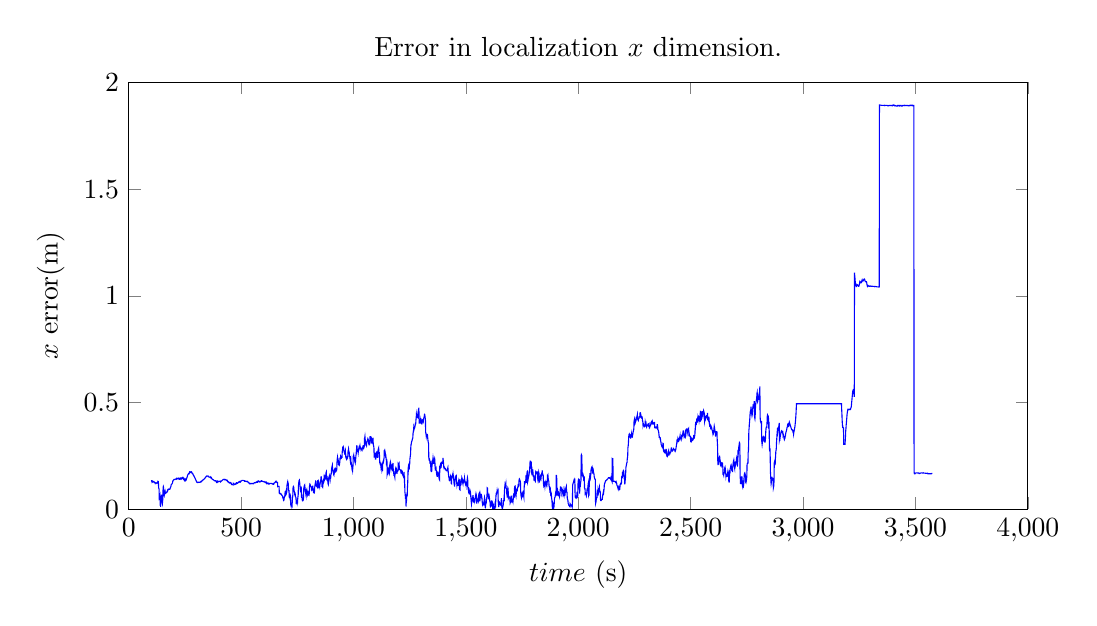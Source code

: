 % This file was created by matplotlib v0.1.0.
% Copyright (c) 2010--2014, Nico Schlömer <nico.schloemer@gmail.com>
% All rights reserved.
% 
% The lastest updates can be retrieved from
% 
% https://github.com/nschloe/matplotlib2tikz
% 
% where you can also submit bug reports and leavecomments.
% 
\begin{tikzpicture}

\begin{axis}[
title={Error in localization $x$ dimension.},
xlabel={$time$ (s)},
ylabel={$x$ error(m)},
xmin=0, xmax=4000,
ymin=0, ymax=2,
axis on top,
width=13cm,
height=7cm
]
\addplot [blue]
coordinates {
(100,0.132)
(101,0.132)
(102,0.134)
(103,0.134)
(104,0.126)
(105,0.127)
(106,0.127)
(107,0.13)
(108,0.129)
(109,0.13)
(110,0.13)
(111,0.13)
(112,0.128)
(113,0.126)
(114,0.127)
(115,0.126)
(116,0.124)
(117,0.124)
(118,0.121)
(119,0.123)
(120,0.122)
(121,0.122)
(122,0.122)
(123,0.123)
(124,0.122)
(125,0.121)
(126,0.122)
(127,0.122)
(128,0.124)
(129,0.127)
(130,0.13)
(131,0.129)
(132,0.129)
(133,0.101)
(134,0.097)
(135,0.095)
(136,0.049)
(137,0.051)
(138,0.056)
(139,0.061)
(140,0.022)
(141,0.023)
(142,0.011)
(143,0.038)
(144,0.044)
(145,0.047)
(146,0.068)
(147,0.056)
(148,0.041)
(149,0.034)
(150,0.028)
(151,0.04)
(152,0.049)
(153,0.102)
(154,0.106)
(155,0.102)
(156,0.09)
(157,0.068)
(158,0.064)
(159,0.07)
(160,0.08)
(161,0.08)
(162,0.084)
(163,0.078)
(164,0.074)
(165,0.075)
(166,0.078)
(167,0.08)
(168,0.08)
(169,0.078)
(170,0.079)
(171,0.081)
(172,0.086)
(173,0.085)
(174,0.088)
(175,0.093)
(176,0.094)
(177,0.093)
(178,0.094)
(179,0.094)
(180,0.094)
(181,0.093)
(182,0.093)
(183,0.093)
(184,0.097)
(185,0.099)
(186,0.102)
(187,0.104)
(188,0.107)
(189,0.115)
(190,0.116)
(191,0.117)
(192,0.118)
(193,0.119)
(194,0.121)
(195,0.123)
(196,0.131)
(197,0.133)
(198,0.134)
(199,0.136)
(200,0.137)
(201,0.139)
(202,0.139)
(203,0.139)
(204,0.139)
(205,0.139)
(206,0.14)
(207,0.14)
(208,0.141)
(209,0.141)
(210,0.141)
(211,0.142)
(212,0.141)
(213,0.145)
(214,0.145)
(215,0.145)
(216,0.142)
(217,0.142)
(218,0.143)
(219,0.142)
(220,0.143)
(221,0.143)
(222,0.145)
(223,0.146)
(224,0.145)
(225,0.14)
(226,0.14)
(227,0.14)
(228,0.14)
(229,0.144)
(230,0.144)
(231,0.145)
(232,0.147)
(233,0.147)
(234,0.141)
(235,0.142)
(236,0.142)
(237,0.144)
(238,0.144)
(239,0.144)
(240,0.148)
(241,0.147)
(242,0.148)
(243,0.146)
(244,0.14)
(245,0.14)
(246,0.138)
(247,0.136)
(248,0.139)
(249,0.139)
(250,0.143)
(251,0.142)
(252,0.133)
(253,0.134)
(254,0.134)
(255,0.135)
(256,0.138)
(257,0.142)
(258,0.145)
(259,0.147)
(260,0.151)
(261,0.154)
(262,0.159)
(263,0.161)
(264,0.162)
(265,0.164)
(266,0.166)
(267,0.168)
(268,0.169)
(269,0.167)
(270,0.169)
(271,0.174)
(272,0.173)
(273,0.171)
(274,0.171)
(275,0.171)
(276,0.171)
(277,0.176)
(278,0.176)
(279,0.174)
(280,0.174)
(281,0.17)
(282,0.169)
(283,0.168)
(284,0.166)
(285,0.166)
(286,0.164)
(287,0.161)
(288,0.159)
(289,0.157)
(290,0.156)
(291,0.155)
(292,0.151)
(293,0.15)
(294,0.147)
(295,0.145)
(296,0.143)
(297,0.14)
(298,0.138)
(299,0.136)
(300,0.134)
(301,0.131)
(302,0.128)
(303,0.127)
(304,0.126)
(305,0.125)
(306,0.125)
(307,0.125)
(308,0.126)
(309,0.125)
(310,0.126)
(311,0.126)
(312,0.126)
(313,0.126)
(314,0.126)
(315,0.126)
(316,0.126)
(317,0.126)
(318,0.126)
(319,0.127)
(320,0.127)
(321,0.129)
(322,0.13)
(323,0.129)
(324,0.131)
(325,0.132)
(326,0.132)
(327,0.133)
(328,0.134)
(329,0.136)
(330,0.136)
(331,0.137)
(332,0.138)
(333,0.139)
(334,0.14)
(335,0.141)
(336,0.142)
(337,0.142)
(338,0.144)
(339,0.144)
(340,0.147)
(341,0.148)
(342,0.149)
(343,0.151)
(344,0.152)
(345,0.153)
(346,0.154)
(347,0.156)
(348,0.156)
(349,0.155)
(350,0.155)
(351,0.155)
(352,0.154)
(353,0.155)
(354,0.154)
(355,0.151)
(356,0.151)
(357,0.151)
(358,0.151)
(359,0.15)
(360,0.15)
(361,0.15)
(362,0.149)
(363,0.149)
(364,0.148)
(365,0.151)
(366,0.15)
(367,0.149)
(368,0.147)
(369,0.144)
(370,0.142)
(371,0.141)
(372,0.14)
(373,0.14)
(374,0.139)
(375,0.138)
(376,0.138)
(377,0.137)
(378,0.136)
(379,0.135)
(380,0.134)
(381,0.134)
(382,0.133)
(383,0.133)
(384,0.132)
(385,0.133)
(386,0.133)
(387,0.133)
(388,0.133)
(389,0.132)
(390,0.128)
(391,0.124)
(392,0.124)
(393,0.124)
(394,0.131)
(395,0.132)
(396,0.132)
(397,0.129)
(398,0.13)
(399,0.13)
(400,0.129)
(401,0.13)
(402,0.13)
(403,0.13)
(404,0.13)
(405,0.131)
(406,0.131)
(407,0.131)
(408,0.128)
(409,0.129)
(410,0.129)
(411,0.132)
(412,0.132)
(413,0.132)
(414,0.133)
(415,0.134)
(416,0.135)
(417,0.136)
(418,0.137)
(419,0.138)
(420,0.139)
(421,0.139)
(422,0.139)
(423,0.139)
(424,0.14)
(425,0.139)
(426,0.138)
(427,0.137)
(428,0.137)
(429,0.139)
(430,0.139)
(431,0.137)
(432,0.137)
(433,0.136)
(434,0.136)
(435,0.135)
(436,0.134)
(437,0.136)
(438,0.135)
(439,0.135)
(440,0.129)
(441,0.129)
(442,0.128)
(443,0.129)
(444,0.128)
(445,0.127)
(446,0.125)
(447,0.123)
(448,0.122)
(449,0.122)
(450,0.124)
(451,0.123)
(452,0.122)
(453,0.122)
(454,0.124)
(455,0.123)
(456,0.122)
(457,0.115)
(458,0.115)
(459,0.115)
(460,0.115)
(461,0.115)
(462,0.115)
(463,0.115)
(464,0.114)
(465,0.122)
(466,0.122)
(467,0.122)
(468,0.117)
(469,0.117)
(470,0.117)
(471,0.115)
(472,0.115)
(473,0.116)
(474,0.116)
(475,0.118)
(476,0.119)
(477,0.119)
(478,0.123)
(479,0.124)
(480,0.124)
(481,0.12)
(482,0.121)
(483,0.121)
(484,0.121)
(485,0.123)
(486,0.123)
(487,0.124)
(488,0.126)
(489,0.127)
(490,0.127)
(491,0.128)
(492,0.129)
(493,0.13)
(494,0.13)
(495,0.126)
(496,0.126)
(497,0.127)
(498,0.131)
(499,0.131)
(500,0.132)
(501,0.132)
(502,0.133)
(503,0.134)
(504,0.135)
(505,0.135)
(506,0.135)
(507,0.135)
(508,0.135)
(509,0.135)
(510,0.134)
(511,0.134)
(512,0.134)
(513,0.134)
(514,0.134)
(515,0.134)
(516,0.13)
(517,0.13)
(518,0.13)
(519,0.13)
(520,0.131)
(521,0.13)
(522,0.13)
(523,0.13)
(524,0.129)
(525,0.129)
(526,0.131)
(527,0.131)
(528,0.13)
(529,0.128)
(530,0.127)
(531,0.127)
(532,0.125)
(533,0.125)
(534,0.124)
(535,0.124)
(536,0.12)
(537,0.119)
(538,0.119)
(539,0.121)
(540,0.121)
(541,0.12)
(542,0.119)
(543,0.119)
(544,0.119)
(545,0.12)
(546,0.12)
(547,0.12)
(548,0.12)
(549,0.12)
(550,0.12)
(551,0.12)
(552,0.12)
(553,0.119)
(554,0.119)
(555,0.12)
(556,0.12)
(557,0.122)
(558,0.123)
(559,0.123)
(560,0.124)
(561,0.124)
(562,0.124)
(563,0.123)
(564,0.123)
(565,0.124)
(566,0.126)
(567,0.126)
(568,0.126)
(569,0.128)
(570,0.128)
(571,0.129)
(572,0.126)
(573,0.126)
(574,0.127)
(575,0.127)
(576,0.131)
(577,0.131)
(578,0.132)
(579,0.13)
(580,0.13)
(581,0.13)
(582,0.129)
(583,0.127)
(584,0.127)
(585,0.128)
(586,0.13)
(587,0.13)
(588,0.13)
(589,0.13)
(590,0.133)
(591,0.133)
(592,0.133)
(593,0.13)
(594,0.13)
(595,0.13)
(596,0.13)
(597,0.13)
(598,0.129)
(599,0.129)
(600,0.129)
(601,0.128)
(602,0.128)
(603,0.129)
(604,0.128)
(605,0.127)
(606,0.127)
(607,0.125)
(608,0.125)
(609,0.127)
(610,0.127)
(611,0.127)
(612,0.127)
(613,0.12)
(614,0.12)
(615,0.119)
(616,0.121)
(617,0.121)
(618,0.121)
(619,0.123)
(620,0.122)
(621,0.122)
(622,0.118)
(623,0.118)
(624,0.117)
(625,0.117)
(626,0.121)
(627,0.121)
(628,0.121)
(629,0.121)
(630,0.121)
(631,0.121)
(632,0.121)
(633,0.12)
(634,0.12)
(635,0.12)
(636,0.12)
(637,0.12)
(638,0.119)
(639,0.118)
(640,0.117)
(641,0.117)
(642,0.118)
(643,0.116)
(644,0.116)
(645,0.116)
(646,0.121)
(647,0.122)
(648,0.123)
(649,0.124)
(650,0.125)
(651,0.126)
(652,0.127)
(653,0.129)
(654,0.13)
(655,0.131)
(656,0.127)
(657,0.128)
(658,0.128)
(659,0.128)
(660,0.124)
(661,0.124)
(662,0.124)
(663,0.107)
(664,0.108)
(665,0.107)
(666,0.107)
(667,0.107)
(668,0.107)
(669,0.107)
(670,0.074)
(671,0.074)
(672,0.075)
(673,0.075)
(674,0.071)
(675,0.071)
(676,0.071)
(677,0.072)
(678,0.071)
(679,0.07)
(680,0.067)
(681,0.065)
(682,0.065)
(683,0.063)
(684,0.061)
(685,0.057)
(686,0.053)
(687,0.054)
(688,0.047)
(689,0.041)
(690,0.042)
(691,0.044)
(692,0.054)
(693,0.056)
(694,0.058)
(695,0.07)
(696,0.082)
(697,0.083)
(698,0.075)
(699,0.068)
(700,0.07)
(701,0.081)
(702,0.076)
(703,0.08)
(704,0.11)
(705,0.117)
(706,0.122)
(707,0.119)
(708,0.127)
(709,0.123)
(710,0.118)
(711,0.09)
(712,0.087)
(713,0.087)
(714,0.059)
(715,0.054)
(716,0.054)
(717,0.059)
(718,0.049)
(719,0.044)
(720,0.05)
(721,0.02)
(722,0.018)
(723,0.013)
(724,0.018)
(725,0.021)
(726,0.021)
(727,0.018)
(728,0.049)
(729,0.057)
(730,0.063)
(731,0.099)
(732,0.104)
(733,0.106)
(734,0.103)
(735,0.093)
(736,0.084)
(737,0.083)
(738,0.076)
(739,0.067)
(740,0.064)
(741,0.067)
(742,0.058)
(743,0.056)
(744,0.054)
(745,0.036)
(746,0.039)
(747,0.033)
(748,0.038)
(749,0.037)
(750,0.037)
(751,0.032)
(752,0.051)
(753,0.058)
(754,0.067)
(755,0.112)
(756,0.116)
(757,0.129)
(758,0.134)
(759,0.136)
(760,0.128)
(761,0.123)
(762,0.107)
(763,0.098)
(764,0.085)
(765,0.083)
(766,0.102)
(767,0.103)
(768,0.1)
(769,0.053)
(770,0.062)
(771,0.063)
(772,0.044)
(773,0.04)
(774,0.041)
(775,0.04)
(776,0.04)
(777,0.047)
(778,0.056)
(779,0.099)
(780,0.104)
(781,0.108)
(782,0.111)
(783,0.113)
(784,0.104)
(785,0.096)
(786,0.083)
(787,0.081)
(788,0.07)
(789,0.064)
(790,0.084)
(791,0.088)
(792,0.091)
(793,0.067)
(794,0.067)
(795,0.073)
(796,0.068)
(797,0.074)
(798,0.069)
(799,0.068)
(800,0.075)
(801,0.072)
(802,0.076)
(803,0.073)
(804,0.106)
(805,0.108)
(806,0.118)
(807,0.117)
(808,0.112)
(809,0.109)
(810,0.105)
(811,0.104)
(812,0.104)
(813,0.09)
(814,0.088)
(815,0.09)
(816,0.102)
(817,0.101)
(818,0.101)
(819,0.11)
(820,0.094)
(821,0.089)
(822,0.079)
(823,0.078)
(824,0.082)
(825,0.08)
(826,0.073)
(827,0.102)
(828,0.106)
(829,0.115)
(830,0.114)
(831,0.125)
(832,0.131)
(833,0.13)
(834,0.121)
(835,0.109)
(836,0.108)
(837,0.107)
(838,0.107)
(839,0.104)
(840,0.109)
(841,0.133)
(842,0.134)
(843,0.135)
(844,0.112)
(845,0.116)
(846,0.113)
(847,0.107)
(848,0.11)
(849,0.115)
(850,0.108)
(851,0.117)
(852,0.121)
(853,0.127)
(854,0.137)
(855,0.139)
(856,0.154)
(857,0.145)
(858,0.14)
(859,0.134)
(860,0.109)
(861,0.11)
(862,0.105)
(863,0.103)
(864,0.123)
(865,0.129)
(866,0.133)
(867,0.125)
(868,0.128)
(869,0.134)
(870,0.157)
(871,0.155)
(872,0.147)
(873,0.153)
(874,0.153)
(875,0.146)
(876,0.139)
(877,0.164)
(878,0.171)
(879,0.174)
(880,0.15)
(881,0.154)
(882,0.154)
(883,0.147)
(884,0.137)
(885,0.132)
(886,0.13)
(887,0.118)
(888,0.115)
(889,0.121)
(890,0.147)
(891,0.15)
(892,0.149)
(893,0.156)
(894,0.152)
(895,0.145)
(896,0.139)
(897,0.152)
(898,0.156)
(899,0.153)
(900,0.165)
(901,0.166)
(902,0.18)
(903,0.193)
(904,0.196)
(905,0.202)
(906,0.206)
(907,0.187)
(908,0.181)
(909,0.174)
(910,0.172)
(911,0.169)
(912,0.161)
(913,0.159)
(914,0.175)
(915,0.185)
(916,0.187)
(917,0.181)
(918,0.187)
(919,0.191)
(920,0.189)
(921,0.182)
(922,0.177)
(923,0.179)
(924,0.181)
(925,0.181)
(926,0.195)
(927,0.226)
(928,0.237)
(929,0.244)
(930,0.236)
(931,0.236)
(932,0.23)
(933,0.225)
(934,0.213)
(935,0.215)
(936,0.209)
(937,0.207)
(938,0.211)
(939,0.221)
(940,0.236)
(941,0.235)
(942,0.24)
(943,0.248)
(944,0.245)
(945,0.241)
(946,0.24)
(947,0.248)
(948,0.248)
(949,0.241)
(950,0.271)
(951,0.275)
(952,0.29)
(953,0.291)
(954,0.287)
(955,0.291)
(956,0.287)
(957,0.279)
(958,0.271)
(959,0.272)
(960,0.266)
(961,0.258)
(962,0.257)
(963,0.262)
(964,0.269)
(965,0.249)
(966,0.25)
(967,0.241)
(968,0.242)
(969,0.236)
(970,0.239)
(971,0.238)
(972,0.237)
(973,0.244)
(974,0.243)
(975,0.25)
(976,0.274)
(977,0.276)
(978,0.282)
(979,0.273)
(980,0.27)
(981,0.265)
(982,0.248)
(983,0.247)
(984,0.242)
(985,0.234)
(986,0.248)
(987,0.23)
(988,0.235)
(989,0.218)
(990,0.209)
(991,0.211)
(992,0.204)
(993,0.19)
(994,0.185)
(995,0.187)
(996,0.181)
(997,0.195)
(998,0.204)
(999,0.247)
(1000,0.25)
(1001,0.254)
(1002,0.244)
(1003,0.244)
(1004,0.239)
(1005,0.231)
(1006,0.237)
(1007,0.236)
(1008,0.232)
(1009,0.225)
(1010,0.239)
(1011,0.253)
(1012,0.256)
(1013,0.279)
(1014,0.284)
(1015,0.3)
(1016,0.288)
(1017,0.278)
(1018,0.274)
(1019,0.276)
(1020,0.273)
(1021,0.265)
(1022,0.274)
(1023,0.283)
(1024,0.286)
(1025,0.29)
(1026,0.296)
(1027,0.296)
(1028,0.29)
(1029,0.296)
(1030,0.288)
(1031,0.289)
(1032,0.286)
(1033,0.282)
(1034,0.276)
(1035,0.278)
(1036,0.283)
(1037,0.284)
(1038,0.284)
(1039,0.287)
(1040,0.289)
(1041,0.283)
(1042,0.289)
(1043,0.297)
(1044,0.297)
(1045,0.29)
(1046,0.287)
(1047,0.29)
(1048,0.295)
(1049,0.332)
(1050,0.334)
(1051,0.341)
(1052,0.328)
(1053,0.322)
(1054,0.31)
(1055,0.303)
(1056,0.304)
(1057,0.301)
(1058,0.298)
(1059,0.311)
(1060,0.314)
(1061,0.319)
(1062,0.321)
(1063,0.326)
(1064,0.33)
(1065,0.327)
(1066,0.325)
(1067,0.317)
(1068,0.308)
(1069,0.31)
(1070,0.31)
(1071,0.302)
(1072,0.302)
(1073,0.337)
(1074,0.34)
(1075,0.34)
(1076,0.336)
(1077,0.337)
(1078,0.333)
(1079,0.321)
(1080,0.311)
(1081,0.31)
(1082,0.31)
(1083,0.325)
(1084,0.321)
(1085,0.325)
(1086,0.329)
(1087,0.33)
(1088,0.304)
(1089,0.299)
(1090,0.294)
(1091,0.288)
(1092,0.242)
(1093,0.254)
(1094,0.255)
(1095,0.252)
(1096,0.265)
(1097,0.253)
(1098,0.232)
(1099,0.244)
(1100,0.242)
(1101,0.253)
(1102,0.254)
(1103,0.271)
(1104,0.26)
(1105,0.254)
(1106,0.259)
(1107,0.26)
(1108,0.24)
(1109,0.274)
(1110,0.279)
(1111,0.284)
(1112,0.287)
(1113,0.264)
(1114,0.265)
(1115,0.265)
(1116,0.243)
(1117,0.218)
(1118,0.214)
(1119,0.217)
(1120,0.214)
(1121,0.21)
(1122,0.2)
(1123,0.207)
(1124,0.204)
(1125,0.194)
(1126,0.2)
(1127,0.182)
(1128,0.186)
(1129,0.179)
(1130,0.211)
(1131,0.213)
(1132,0.221)
(1133,0.219)
(1134,0.223)
(1135,0.234)
(1136,0.24)
(1137,0.274)
(1138,0.275)
(1139,0.277)
(1140,0.272)
(1141,0.266)
(1142,0.254)
(1143,0.247)
(1144,0.249)
(1145,0.24)
(1146,0.231)
(1147,0.205)
(1148,0.213)
(1149,0.217)
(1150,0.165)
(1151,0.17)
(1152,0.168)
(1153,0.196)
(1154,0.186)
(1155,0.179)
(1156,0.183)
(1157,0.177)
(1158,0.17)
(1159,0.167)
(1160,0.201)
(1161,0.205)
(1162,0.209)
(1163,0.215)
(1164,0.196)
(1165,0.196)
(1166,0.19)
(1167,0.205)
(1168,0.199)
(1169,0.201)
(1170,0.203)
(1171,0.195)
(1172,0.19)
(1173,0.195)
(1174,0.206)
(1175,0.209)
(1176,0.216)
(1177,0.178)
(1178,0.178)
(1179,0.17)
(1180,0.159)
(1181,0.159)
(1182,0.159)
(1183,0.154)
(1184,0.149)
(1185,0.171)
(1186,0.178)
(1187,0.186)
(1188,0.18)
(1189,0.175)
(1190,0.178)
(1191,0.183)
(1192,0.171)
(1193,0.172)
(1194,0.171)
(1195,0.179)
(1196,0.178)
(1197,0.178)
(1198,0.179)
(1199,0.213)
(1200,0.211)
(1201,0.213)
(1202,0.213)
(1203,0.215)
(1204,0.185)
(1205,0.185)
(1206,0.185)
(1207,0.185)
(1208,0.184)
(1209,0.184)
(1210,0.184)
(1211,0.17)
(1212,0.17)
(1213,0.169)
(1214,0.181)
(1215,0.18)
(1216,0.179)
(1217,0.177)
(1218,0.163)
(1219,0.161)
(1220,0.158)
(1221,0.159)
(1222,0.155)
(1223,0.159)
(1224,0.167)
(1225,0.174)
(1226,0.147)
(1227,0.153)
(1228,0.11)
(1229,0.077)
(1230,0.072)
(1231,0.053)
(1232,0.054)
(1233,0.05)
(1234,0.012)
(1235,0.045)
(1236,0.038)
(1237,0.063)
(1238,0.061)
(1239,0.064)
(1240,0.1)
(1241,0.116)
(1242,0.147)
(1243,0.19)
(1244,0.197)
(1245,0.186)
(1246,0.193)
(1247,0.188)
(1248,0.189)
(1249,0.207)
(1250,0.212)
(1251,0.234)
(1252,0.243)
(1253,0.251)
(1254,0.26)
(1255,0.289)
(1256,0.303)
(1257,0.305)
(1258,0.313)
(1259,0.318)
(1260,0.319)
(1261,0.323)
(1262,0.328)
(1263,0.333)
(1264,0.334)
(1265,0.355)
(1266,0.363)
(1267,0.367)
(1268,0.38)
(1269,0.372)
(1270,0.376)
(1271,0.381)
(1272,0.381)
(1273,0.382)
(1274,0.394)
(1275,0.399)
(1276,0.398)
(1277,0.402)
(1278,0.42)
(1279,0.427)
(1280,0.444)
(1281,0.437)
(1282,0.438)
(1283,0.435)
(1284,0.431)
(1285,0.43)
(1286,0.444)
(1287,0.451)
(1288,0.444)
(1289,0.44)
(1290,0.467)
(1291,0.476)
(1292,0.401)
(1293,0.41)
(1294,0.408)
(1295,0.412)
(1296,0.407)
(1297,0.406)
(1298,0.415)
(1299,0.405)
(1300,0.405)
(1301,0.403)
(1302,0.402)
(1303,0.412)
(1304,0.42)
(1305,0.419)
(1306,0.418)
(1307,0.415)
(1308,0.41)
(1309,0.404)
(1310,0.406)
(1311,0.415)
(1312,0.424)
(1313,0.428)
(1314,0.428)
(1315,0.436)
(1316,0.444)
(1317,0.443)
(1318,0.436)
(1319,0.427)
(1320,0.425)
(1321,0.363)
(1322,0.355)
(1323,0.35)
(1324,0.34)
(1325,0.346)
(1326,0.345)
(1327,0.345)
(1328,0.35)
(1329,0.349)
(1330,0.337)
(1331,0.326)
(1332,0.317)
(1333,0.312)
(1334,0.307)
(1335,0.244)
(1336,0.235)
(1337,0.237)
(1338,0.235)
(1339,0.23)
(1340,0.221)
(1341,0.223)
(1342,0.222)
(1343,0.21)
(1344,0.197)
(1345,0.18)
(1346,0.176)
(1347,0.176)
(1348,0.179)
(1349,0.225)
(1350,0.225)
(1351,0.219)
(1352,0.23)
(1353,0.232)
(1354,0.242)
(1355,0.235)
(1356,0.222)
(1357,0.215)
(1358,0.215)
(1359,0.218)
(1360,0.233)
(1361,0.237)
(1362,0.23)
(1363,0.198)
(1364,0.188)
(1365,0.19)
(1366,0.192)
(1367,0.194)
(1368,0.183)
(1369,0.177)
(1370,0.161)
(1371,0.159)
(1372,0.154)
(1373,0.154)
(1374,0.171)
(1375,0.169)
(1376,0.157)
(1377,0.158)
(1378,0.161)
(1379,0.165)
(1380,0.152)
(1381,0.143)
(1382,0.139)
(1383,0.137)
(1384,0.2)
(1385,0.201)
(1386,0.205)
(1387,0.195)
(1388,0.196)
(1389,0.194)
(1390,0.195)
(1391,0.219)
(1392,0.219)
(1393,0.219)
(1394,0.221)
(1395,0.221)
(1396,0.222)
(1397,0.212)
(1398,0.24)
(1399,0.232)
(1400,0.225)
(1401,0.199)
(1402,0.196)
(1403,0.192)
(1404,0.196)
(1405,0.193)
(1406,0.193)
(1407,0.191)
(1408,0.19)
(1409,0.19)
(1410,0.189)
(1411,0.182)
(1412,0.181)
(1413,0.181)
(1414,0.18)
(1415,0.18)
(1416,0.18)
(1417,0.181)
(1418,0.187)
(1419,0.191)
(1420,0.195)
(1421,0.182)
(1422,0.168)
(1423,0.16)
(1424,0.151)
(1425,0.147)
(1426,0.136)
(1427,0.134)
(1428,0.135)
(1429,0.144)
(1430,0.145)
(1431,0.153)
(1432,0.156)
(1433,0.15)
(1434,0.137)
(1435,0.121)
(1436,0.12)
(1437,0.156)
(1438,0.148)
(1439,0.154)
(1440,0.157)
(1441,0.161)
(1442,0.157)
(1443,0.165)
(1444,0.157)
(1445,0.154)
(1446,0.14)
(1447,0.124)
(1448,0.117)
(1449,0.113)
(1450,0.106)
(1451,0.135)
(1452,0.138)
(1453,0.143)
(1454,0.15)
(1455,0.152)
(1456,0.157)
(1457,0.158)
(1458,0.135)
(1459,0.125)
(1460,0.115)
(1461,0.123)
(1462,0.119)
(1463,0.111)
(1464,0.111)
(1465,0.112)
(1466,0.118)
(1467,0.119)
(1468,0.132)
(1469,0.138)
(1470,0.135)
(1471,0.101)
(1472,0.094)
(1473,0.091)
(1474,0.09)
(1475,0.117)
(1476,0.111)
(1477,0.112)
(1478,0.113)
(1479,0.131)
(1480,0.129)
(1481,0.133)
(1482,0.148)
(1483,0.145)
(1484,0.141)
(1485,0.126)
(1486,0.122)
(1487,0.118)
(1488,0.128)
(1489,0.124)
(1490,0.124)
(1491,0.128)
(1492,0.135)
(1493,0.134)
(1494,0.145)
(1495,0.136)
(1496,0.132)
(1497,0.123)
(1498,0.119)
(1499,0.123)
(1500,0.12)
(1501,0.113)
(1502,0.126)
(1503,0.127)
(1504,0.128)
(1505,0.123)
(1506,0.139)
(1507,0.147)
(1508,0.141)
(1509,0.104)
(1510,0.095)
(1511,0.089)
(1512,0.103)
(1513,0.091)
(1514,0.08)
(1515,0.077)
(1516,0.081)
(1517,0.081)
(1518,0.077)
(1519,0.085)
(1520,0.081)
(1521,0.075)
(1522,0.057)
(1523,0.047)
(1524,0.035)
(1525,0.025)
(1526,0.034)
(1527,0.034)
(1528,0.035)
(1529,0.053)
(1530,0.052)
(1531,0.057)
(1532,0.066)
(1533,0.049)
(1534,0.039)
(1535,0.031)
(1536,0.048)
(1537,0.048)
(1538,0.043)
(1539,0.038)
(1540,0.047)
(1541,0.051)
(1542,0.053)
(1543,0.061)
(1544,0.067)
(1545,0.073)
(1546,0.069)
(1547,0.038)
(1548,0.028)
(1549,0.028)
(1550,0.048)
(1551,0.043)
(1552,0.041)
(1553,0.04)
(1554,0.039)
(1555,0.041)
(1556,0.038)
(1557,0.064)
(1558,0.072)
(1559,0.074)
(1560,0.064)
(1561,0.041)
(1562,0.04)
(1563,0.043)
(1564,0.068)
(1565,0.062)
(1566,0.06)
(1567,0.058)
(1568,0.062)
(1569,0.058)
(1570,0.062)
(1571,0.057)
(1572,0.046)
(1573,0.031)
(1574,0.024)
(1575,0.029)
(1576,0.028)
(1577,0.025)
(1578,0.022)
(1579,0.021)
(1580,0.027)
(1581,0.038)
(1582,0.045)
(1583,0.054)
(1584,0.048)
(1585,0.024)
(1586,0.009)
(1587,0.008)
(1588,0.031)
(1589,0.024)
(1590,0.025)
(1591,0.037)
(1592,0.047)
(1593,0.054)
(1594,0.063)
(1595,0.1)
(1596,0.099)
(1597,0.079)
(1598,0.07)
(1599,0.059)
(1600,0.058)
(1601,0.046)
(1602,0.073)
(1603,0.065)
(1604,0.058)
(1605,0.051)
(1606,0.038)
(1607,0.036)
(1608,0.029)
(1609,0.007)
(1610,0.019)
(1611,0.023)
(1612,0.023)
(1613,0.021)
(1614,0.038)
(1615,0.038)
(1616,0.034)
(1617,0.035)
(1618,0.031)
(1619,0.003)
(1620,0.006)
(1621,0.004)
(1622,0.017)
(1623,0.021)
(1624,0.021)
(1625,0.024)
(1626,0.004)
(1627,0.001)
(1628,0.001)
(1629,0.001)
(1630,0.008)
(1631,0.011)
(1632,0.011)
(1633,0.046)
(1634,0.062)
(1635,0.075)
(1636,0.076)
(1637,0.074)
(1638,0.079)
(1639,0.087)
(1640,0.08)
(1641,0.08)
(1642,0.078)
(1643,0.082)
(1644,0.034)
(1645,0.025)
(1646,0.01)
(1647,0.023)
(1648,0.032)
(1649,0.033)
(1650,0.031)
(1651,0.025)
(1652,0.021)
(1653,0.021)
(1654,0.02)
(1655,0.027)
(1656,0.027)
(1657,0.03)
(1658,0.051)
(1659,0.02)
(1660,0.01)
(1661,0.006)
(1662,0.014)
(1663,0.013)
(1664,0.009)
(1665,0.014)
(1666,0.018)
(1667,0.042)
(1668,0.035)
(1669,0.037)
(1670,0.055)
(1671,0.052)
(1672,0.089)
(1673,0.103)
(1674,0.113)
(1675,0.107)
(1676,0.107)
(1677,0.111)
(1678,0.118)
(1679,0.098)
(1680,0.097)
(1681,0.096)
(1682,0.071)
(1683,0.067)
(1684,0.058)
(1685,0.059)
(1686,0.09)
(1687,0.099)
(1688,0.096)
(1689,0.052)
(1690,0.055)
(1691,0.06)
(1692,0.06)
(1693,0.054)
(1694,0.053)
(1695,0.053)
(1696,0.044)
(1697,0.029)
(1698,0.032)
(1699,0.041)
(1700,0.055)
(1701,0.059)
(1702,0.058)
(1703,0.059)
(1704,0.038)
(1705,0.04)
(1706,0.041)
(1707,0.038)
(1708,0.047)
(1709,0.047)
(1710,0.039)
(1711,0.049)
(1712,0.063)
(1713,0.074)
(1714,0.058)
(1715,0.057)
(1716,0.089)
(1717,0.105)
(1718,0.107)
(1719,0.108)
(1720,0.101)
(1721,0.07)
(1722,0.064)
(1723,0.06)
(1724,0.073)
(1725,0.083)
(1726,0.093)
(1727,0.094)
(1728,0.082)
(1729,0.093)
(1730,0.1)
(1731,0.103)
(1732,0.108)
(1733,0.118)
(1734,0.105)
(1735,0.106)
(1736,0.126)
(1737,0.14)
(1738,0.142)
(1739,0.14)
(1740,0.135)
(1741,0.134)
(1742,0.13)
(1743,0.122)
(1744,0.08)
(1745,0.067)
(1746,0.06)
(1747,0.055)
(1748,0.065)
(1749,0.077)
(1750,0.057)
(1751,0.058)
(1752,0.064)
(1753,0.077)
(1754,0.08)
(1755,0.077)
(1756,0.064)
(1757,0.063)
(1758,0.057)
(1759,0.093)
(1760,0.111)
(1761,0.131)
(1762,0.118)
(1763,0.121)
(1764,0.127)
(1765,0.129)
(1766,0.13)
(1767,0.144)
(1768,0.161)
(1769,0.13)
(1770,0.123)
(1771,0.16)
(1772,0.169)
(1773,0.177)
(1774,0.178)
(1775,0.128)
(1776,0.132)
(1777,0.142)
(1778,0.146)
(1779,0.153)
(1780,0.155)
(1781,0.161)
(1782,0.171)
(1783,0.175)
(1784,0.19)
(1785,0.212)
(1786,0.225)
(1787,0.225)
(1788,0.224)
(1789,0.213)
(1790,0.221)
(1791,0.22)
(1792,0.179)
(1793,0.184)
(1794,0.187)
(1795,0.176)
(1796,0.159)
(1797,0.173)
(1798,0.186)
(1799,0.158)
(1800,0.153)
(1801,0.152)
(1802,0.16)
(1803,0.141)
(1804,0.143)
(1805,0.145)
(1806,0.138)
(1807,0.14)
(1808,0.134)
(1809,0.132)
(1810,0.158)
(1811,0.175)
(1812,0.173)
(1813,0.166)
(1814,0.168)
(1815,0.174)
(1816,0.175)
(1817,0.175)
(1818,0.175)
(1819,0.175)
(1820,0.14)
(1821,0.134)
(1822,0.141)
(1823,0.161)
(1824,0.171)
(1825,0.164)
(1826,0.165)
(1827,0.125)
(1828,0.133)
(1829,0.144)
(1830,0.145)
(1831,0.143)
(1832,0.15)
(1833,0.145)
(1834,0.142)
(1835,0.151)
(1836,0.163)
(1837,0.166)
(1838,0.17)
(1839,0.171)
(1840,0.182)
(1841,0.163)
(1842,0.164)
(1843,0.159)
(1844,0.159)
(1845,0.122)
(1846,0.112)
(1847,0.106)
(1848,0.108)
(1849,0.12)
(1850,0.124)
(1851,0.12)
(1852,0.108)
(1853,0.117)
(1854,0.125)
(1855,0.121)
(1856,0.123)
(1857,0.125)
(1858,0.122)
(1859,0.111)
(1860,0.108)
(1861,0.117)
(1862,0.128)
(1863,0.159)
(1864,0.159)
(1865,0.161)
(1866,0.138)
(1867,0.139)
(1868,0.133)
(1869,0.13)
(1870,0.111)
(1871,0.106)
(1872,0.1)
(1873,0.097)
(1874,0.077)
(1875,0.09)
(1876,0.093)
(1877,0.07)
(1878,0.072)
(1879,0.077)
(1880,0.073)
(1881,0.056)
(1882,0.048)
(1883,0.042)
(1884,0.017)
(1885,0.007)
(1886,0.001)
(1887,0.003)
(1888,0.022)
(1889,0.018)
(1890,0.018)
(1891,0.007)
(1892,0.012)
(1893,0.026)
(1894,0.045)
(1895,0.053)
(1896,0.055)
(1897,0.057)
(1898,0.066)
(1899,0.074)
(1900,0.072)
(1901,0.066)
(1902,0.158)
(1903,0.158)
(1904,0.152)
(1905,0.061)
(1906,0.068)
(1907,0.081)
(1908,0.085)
(1909,0.07)
(1910,0.079)
(1911,0.08)
(1912,0.069)
(1913,0.072)
(1914,0.069)
(1915,0.07)
(1916,0.07)
(1917,0.06)
(1918,0.065)
(1919,0.081)
(1920,0.092)
(1921,0.104)
(1922,0.104)
(1923,0.089)
(1924,0.088)
(1925,0.094)
(1926,0.102)
(1927,0.077)
(1928,0.082)
(1929,0.083)
(1930,0.08)
(1931,0.083)
(1932,0.088)
(1933,0.068)
(1934,0.071)
(1935,0.073)
(1936,0.077)
(1937,0.069)
(1938,0.079)
(1939,0.085)
(1940,0.061)
(1941,0.068)
(1942,0.077)
(1943,0.083)
(1944,0.094)
(1945,0.099)
(1946,0.104)
(1947,0.107)
(1948,0.081)
(1949,0.081)
(1950,0.079)
(1951,0.054)
(1952,0.048)
(1953,0.044)
(1954,0.041)
(1955,0.027)
(1956,0.025)
(1957,0.022)
(1958,0.018)
(1959,0.017)
(1960,0.015)
(1961,0.015)
(1962,0.012)
(1963,0.011)
(1964,0.025)
(1965,0.023)
(1966,0.022)
(1967,0.02)
(1968,0.017)
(1969,0.017)
(1970,0.018)
(1971,0.014)
(1972,0.012)
(1973,0.009)
(1974,0.019)
(1975,0.112)
(1976,0.117)
(1977,0.121)
(1978,0.124)
(1979,0.125)
(1980,0.131)
(1981,0.136)
(1982,0.139)
(1983,0.134)
(1984,0.137)
(1985,0.138)
(1986,0.054)
(1987,0.06)
(1988,0.054)
(1989,0.054)
(1990,0.052)
(1991,0.055)
(1992,0.054)
(1993,0.056)
(1994,0.072)
(1995,0.082)
(1996,0.066)
(1997,0.06)
(1998,0.063)
(1999,0.12)
(2000,0.132)
(2001,0.138)
(2002,0.14)
(2003,0.137)
(2004,0.134)
(2005,0.14)
(2006,0.073)
(2007,0.098)
(2008,0.114)
(2009,0.104)
(2010,0.121)
(2011,0.128)
(2012,0.135)
(2013,0.25)
(2014,0.255)
(2015,0.252)
(2016,0.251)
(2017,0.155)
(2018,0.161)
(2019,0.163)
(2020,0.164)
(2021,0.15)
(2022,0.159)
(2023,0.155)
(2024,0.141)
(2025,0.143)
(2026,0.155)
(2027,0.142)
(2028,0.098)
(2029,0.097)
(2030,0.096)
(2031,0.073)
(2032,0.075)
(2033,0.076)
(2034,0.074)
(2035,0.068)
(2036,0.063)
(2037,0.069)
(2038,0.073)
(2039,0.091)
(2040,0.095)
(2041,0.094)
(2042,0.096)
(2043,0.105)
(2044,0.118)
(2045,0.123)
(2046,0.063)
(2047,0.066)
(2048,0.066)
(2049,0.125)
(2050,0.13)
(2051,0.151)
(2052,0.169)
(2053,0.15)
(2054,0.146)
(2055,0.153)
(2056,0.173)
(2057,0.185)
(2058,0.19)
(2059,0.194)
(2060,0.193)
(2061,0.196)
(2062,0.188)
(2063,0.167)
(2064,0.177)
(2065,0.191)
(2066,0.189)
(2067,0.18)
(2068,0.173)
(2069,0.168)
(2070,0.164)
(2071,0.153)
(2072,0.147)
(2073,0.144)
(2074,0.141)
(2075,0.139)
(2076,0.139)
(2077,0.026)
(2078,0.03)
(2079,0.035)
(2080,0.044)
(2081,0.049)
(2082,0.055)
(2083,0.056)
(2084,0.056)
(2085,0.084)
(2086,0.082)
(2087,0.071)
(2088,0.089)
(2089,0.082)
(2090,0.077)
(2091,0.087)
(2092,0.09)
(2093,0.095)
(2094,0.101)
(2095,0.084)
(2096,0.085)
(2097,0.084)
(2098,0.081)
(2099,0.044)
(2100,0.04)
(2101,0.04)
(2102,0.04)
(2103,0.042)
(2104,0.045)
(2105,0.046)
(2106,0.046)
(2107,0.046)
(2108,0.06)
(2109,0.067)
(2110,0.071)
(2111,0.076)
(2112,0.082)
(2113,0.078)
(2114,0.087)
(2115,0.095)
(2116,0.115)
(2117,0.12)
(2118,0.12)
(2119,0.125)
(2120,0.128)
(2121,0.131)
(2122,0.133)
(2123,0.134)
(2124,0.134)
(2125,0.136)
(2126,0.137)
(2127,0.137)
(2128,0.139)
(2129,0.139)
(2130,0.141)
(2131,0.142)
(2132,0.143)
(2133,0.144)
(2134,0.147)
(2135,0.148)
(2136,0.148)
(2137,0.148)
(2138,0.147)
(2139,0.146)
(2140,0.147)
(2141,0.145)
(2142,0.145)
(2143,0.144)
(2144,0.141)
(2145,0.139)
(2146,0.147)
(2147,0.144)
(2148,0.141)
(2149,0.136)
(2150,0.132)
(2151,0.237)
(2152,0.236)
(2153,0.236)
(2154,0.236)
(2155,0.131)
(2156,0.131)
(2157,0.131)
(2158,0.131)
(2159,0.131)
(2160,0.131)
(2161,0.13)
(2162,0.13)
(2163,0.13)
(2164,0.129)
(2165,0.126)
(2166,0.125)
(2167,0.124)
(2168,0.123)
(2169,0.127)
(2170,0.124)
(2171,0.121)
(2172,0.112)
(2173,0.11)
(2174,0.108)
(2175,0.108)
(2176,0.1)
(2177,0.097)
(2178,0.093)
(2179,0.097)
(2180,0.101)
(2181,0.095)
(2182,0.095)
(2183,0.095)
(2184,0.092)
(2185,0.093)
(2186,0.115)
(2187,0.116)
(2188,0.119)
(2189,0.121)
(2190,0.12)
(2191,0.118)
(2192,0.119)
(2193,0.147)
(2194,0.145)
(2195,0.149)
(2196,0.151)
(2197,0.173)
(2198,0.166)
(2199,0.175)
(2200,0.179)
(2201,0.181)
(2202,0.179)
(2203,0.174)
(2204,0.143)
(2205,0.142)
(2206,0.145)
(2207,0.116)
(2208,0.123)
(2209,0.138)
(2210,0.147)
(2211,0.17)
(2212,0.195)
(2213,0.201)
(2214,0.205)
(2215,0.213)
(2216,0.216)
(2217,0.219)
(2218,0.236)
(2219,0.242)
(2220,0.251)
(2221,0.288)
(2222,0.295)
(2223,0.306)
(2224,0.328)
(2225,0.344)
(2226,0.35)
(2227,0.352)
(2228,0.348)
(2229,0.351)
(2230,0.35)
(2231,0.339)
(2232,0.335)
(2233,0.334)
(2234,0.339)
(2235,0.342)
(2236,0.346)
(2237,0.352)
(2238,0.336)
(2239,0.345)
(2240,0.351)
(2241,0.352)
(2242,0.347)
(2243,0.353)
(2244,0.36)
(2245,0.366)
(2246,0.371)
(2247,0.373)
(2248,0.408)
(2249,0.417)
(2250,0.421)
(2251,0.401)
(2252,0.405)
(2253,0.403)
(2254,0.408)
(2255,0.415)
(2256,0.419)
(2257,0.424)
(2258,0.421)
(2259,0.427)
(2260,0.427)
(2261,0.435)
(2262,0.438)
(2263,0.443)
(2264,0.422)
(2265,0.42)
(2266,0.418)
(2267,0.416)
(2268,0.425)
(2269,0.425)
(2270,0.425)
(2271,0.429)
(2272,0.434)
(2273,0.434)
(2274,0.433)
(2275,0.452)
(2276,0.452)
(2277,0.451)
(2278,0.443)
(2279,0.436)
(2280,0.432)
(2281,0.435)
(2282,0.434)
(2283,0.432)
(2284,0.432)
(2285,0.424)
(2286,0.414)
(2287,0.412)
(2288,0.396)
(2289,0.402)
(2290,0.399)
(2291,0.398)
(2292,0.39)
(2293,0.388)
(2294,0.386)
(2295,0.387)
(2296,0.39)
(2297,0.392)
(2298,0.409)
(2299,0.404)
(2300,0.407)
(2301,0.408)
(2302,0.389)
(2303,0.389)
(2304,0.386)
(2305,0.394)
(2306,0.393)
(2307,0.392)
(2308,0.393)
(2309,0.393)
(2310,0.396)
(2311,0.393)
(2312,0.396)
(2313,0.398)
(2314,0.4)
(2315,0.401)
(2316,0.386)
(2317,0.388)
(2318,0.384)
(2319,0.388)
(2320,0.391)
(2321,0.391)
(2322,0.392)
(2323,0.402)
(2324,0.401)
(2325,0.406)
(2326,0.402)
(2327,0.404)
(2328,0.405)
(2329,0.403)
(2330,0.409)
(2331,0.404)
(2332,0.404)
(2333,0.4)
(2334,0.399)
(2335,0.4)
(2336,0.4)
(2337,0.404)
(2338,0.407)
(2339,0.407)
(2340,0.384)
(2341,0.384)
(2342,0.381)
(2343,0.382)
(2344,0.384)
(2345,0.383)
(2346,0.384)
(2347,0.384)
(2348,0.382)
(2349,0.383)
(2350,0.381)
(2351,0.396)
(2352,0.396)
(2353,0.393)
(2354,0.375)
(2355,0.372)
(2356,0.369)
(2357,0.365)
(2358,0.36)
(2359,0.35)
(2360,0.337)
(2361,0.337)
(2362,0.338)
(2363,0.336)
(2364,0.331)
(2365,0.332)
(2366,0.325)
(2367,0.318)
(2368,0.313)
(2369,0.303)
(2370,0.302)
(2371,0.296)
(2372,0.296)
(2373,0.293)
(2374,0.295)
(2375,0.292)
(2376,0.3)
(2377,0.308)
(2378,0.307)
(2379,0.277)
(2380,0.272)
(2381,0.269)
(2382,0.268)
(2383,0.272)
(2384,0.274)
(2385,0.27)
(2386,0.274)
(2387,0.273)
(2388,0.269)
(2389,0.276)
(2390,0.28)
(2391,0.28)
(2392,0.277)
(2393,0.254)
(2394,0.251)
(2395,0.247)
(2396,0.246)
(2397,0.249)
(2398,0.252)
(2399,0.254)
(2400,0.268)
(2401,0.272)
(2402,0.275)
(2403,0.264)
(2404,0.268)
(2405,0.267)
(2406,0.263)
(2407,0.258)
(2408,0.26)
(2409,0.264)
(2410,0.267)
(2411,0.267)
(2412,0.268)
(2413,0.282)
(2414,0.287)
(2415,0.287)
(2416,0.274)
(2417,0.275)
(2418,0.274)
(2419,0.273)
(2420,0.277)
(2421,0.277)
(2422,0.28)
(2423,0.281)
(2424,0.283)
(2425,0.28)
(2426,0.278)
(2427,0.278)
(2428,0.28)
(2429,0.28)
(2430,0.273)
(2431,0.271)
(2432,0.274)
(2433,0.276)
(2434,0.281)
(2435,0.287)
(2436,0.294)
(2437,0.301)
(2438,0.307)
(2439,0.318)
(2440,0.315)
(2441,0.32)
(2442,0.322)
(2443,0.329)
(2444,0.323)
(2445,0.321)
(2446,0.325)
(2447,0.322)
(2448,0.327)
(2449,0.328)
(2450,0.332)
(2451,0.33)
(2452,0.338)
(2453,0.344)
(2454,0.331)
(2455,0.334)
(2456,0.333)
(2457,0.332)
(2458,0.331)
(2459,0.337)
(2460,0.331)
(2461,0.338)
(2462,0.341)
(2463,0.342)
(2464,0.348)
(2465,0.354)
(2466,0.361)
(2467,0.369)
(2468,0.348)
(2469,0.346)
(2470,0.347)
(2471,0.339)
(2472,0.342)
(2473,0.347)
(2474,0.352)
(2475,0.339)
(2476,0.337)
(2477,0.343)
(2478,0.37)
(2479,0.371)
(2480,0.373)
(2481,0.369)
(2482,0.367)
(2483,0.367)
(2484,0.377)
(2485,0.357)
(2486,0.362)
(2487,0.368)
(2488,0.374)
(2489,0.377)
(2490,0.376)
(2491,0.378)
(2492,0.355)
(2493,0.358)
(2494,0.35)
(2495,0.342)
(2496,0.342)
(2497,0.342)
(2498,0.342)
(2499,0.342)
(2500,0.317)
(2501,0.316)
(2502,0.315)
(2503,0.317)
(2504,0.319)
(2505,0.322)
(2506,0.331)
(2507,0.329)
(2508,0.325)
(2509,0.323)
(2510,0.324)
(2511,0.326)
(2512,0.33)
(2513,0.335)
(2514,0.346)
(2515,0.346)
(2516,0.339)
(2517,0.337)
(2518,0.344)
(2519,0.35)
(2520,0.38)
(2521,0.371)
(2522,0.404)
(2523,0.403)
(2524,0.4)
(2525,0.399)
(2526,0.41)
(2527,0.405)
(2528,0.407)
(2529,0.414)
(2530,0.422)
(2531,0.42)
(2532,0.429)
(2533,0.421)
(2534,0.426)
(2535,0.432)
(2536,0.434)
(2537,0.431)
(2538,0.418)
(2539,0.426)
(2540,0.427)
(2541,0.423)
(2542,0.438)
(2543,0.452)
(2544,0.461)
(2545,0.429)
(2546,0.42)
(2547,0.423)
(2548,0.422)
(2549,0.44)
(2550,0.447)
(2551,0.459)
(2552,0.444)
(2553,0.441)
(2554,0.454)
(2555,0.445)
(2556,0.453)
(2557,0.459)
(2558,0.453)
(2559,0.456)
(2560,0.452)
(2561,0.448)
(2562,0.412)
(2563,0.418)
(2564,0.422)
(2565,0.426)
(2566,0.422)
(2567,0.426)
(2568,0.433)
(2569,0.438)
(2570,0.437)
(2571,0.435)
(2572,0.434)
(2573,0.431)
(2574,0.44)
(2575,0.451)
(2576,0.422)
(2577,0.423)
(2578,0.42)
(2579,0.427)
(2580,0.431)
(2581,0.431)
(2582,0.425)
(2583,0.402)
(2584,0.398)
(2585,0.388)
(2586,0.387)
(2587,0.396)
(2588,0.394)
(2589,0.378)
(2590,0.379)
(2591,0.378)
(2592,0.385)
(2593,0.382)
(2594,0.381)
(2595,0.372)
(2596,0.37)
(2597,0.366)
(2598,0.36)
(2599,0.37)
(2600,0.35)
(2601,0.352)
(2602,0.362)
(2603,0.363)
(2604,0.381)
(2605,0.389)
(2606,0.383)
(2607,0.376)
(2608,0.369)
(2609,0.363)
(2610,0.353)
(2611,0.34)
(2612,0.352)
(2613,0.363)
(2614,0.363)
(2615,0.355)
(2616,0.356)
(2617,0.364)
(2618,0.331)
(2619,0.308)
(2620,0.292)
(2621,0.211)
(2622,0.209)
(2623,0.21)
(2624,0.219)
(2625,0.226)
(2626,0.232)
(2627,0.24)
(2628,0.244)
(2629,0.246)
(2630,0.241)
(2631,0.218)
(2632,0.208)
(2633,0.206)
(2634,0.215)
(2635,0.21)
(2636,0.205)
(2637,0.21)
(2638,0.216)
(2639,0.217)
(2640,0.216)
(2641,0.208)
(2642,0.21)
(2643,0.198)
(2644,0.163)
(2645,0.162)
(2646,0.163)
(2647,0.159)
(2648,0.169)
(2649,0.169)
(2650,0.17)
(2651,0.19)
(2652,0.194)
(2653,0.197)
(2654,0.191)
(2655,0.18)
(2656,0.169)
(2657,0.156)
(2658,0.164)
(2659,0.163)
(2660,0.16)
(2661,0.155)
(2662,0.154)
(2663,0.155)
(2664,0.155)
(2665,0.172)
(2666,0.179)
(2667,0.175)
(2668,0.169)
(2669,0.14)
(2670,0.128)
(2671,0.127)
(2672,0.128)
(2673,0.17)
(2674,0.167)
(2675,0.171)
(2676,0.189)
(2677,0.193)
(2678,0.197)
(2679,0.205)
(2680,0.207)
(2681,0.2)
(2682,0.19)
(2683,0.183)
(2684,0.181)
(2685,0.182)
(2686,0.174)
(2687,0.198)
(2688,0.203)
(2689,0.211)
(2690,0.221)
(2691,0.226)
(2692,0.23)
(2693,0.219)
(2694,0.204)
(2695,0.195)
(2696,0.19)
(2697,0.222)
(2698,0.214)
(2699,0.206)
(2700,0.212)
(2701,0.219)
(2702,0.223)
(2703,0.224)
(2704,0.237)
(2705,0.242)
(2706,0.237)
(2707,0.207)
(2708,0.204)
(2709,0.206)
(2710,0.255)
(2711,0.25)
(2712,0.263)
(2713,0.279)
(2714,0.29)
(2715,0.296)
(2716,0.305)
(2717,0.312)
(2718,0.31)
(2719,0.301)
(2720,0.16)
(2721,0.142)
(2722,0.118)
(2723,0.127)
(2724,0.14)
(2725,0.149)
(2726,0.15)
(2727,0.137)
(2728,0.143)
(2729,0.145)
(2730,0.114)
(2731,0.106)
(2732,0.102)
(2733,0.108)
(2734,0.135)
(2735,0.123)
(2736,0.117)
(2737,0.125)
(2738,0.158)
(2739,0.163)
(2740,0.16)
(2741,0.161)
(2742,0.166)
(2743,0.162)
(2744,0.155)
(2745,0.133)
(2746,0.136)
(2747,0.129)
(2748,0.134)
(2749,0.145)
(2750,0.153)
(2751,0.209)
(2752,0.213)
(2753,0.216)
(2754,0.216)
(2755,0.216)
(2756,0.267)
(2757,0.27)
(2758,0.305)
(2759,0.374)
(2760,0.375)
(2761,0.397)
(2762,0.407)
(2763,0.421)
(2764,0.439)
(2765,0.455)
(2766,0.46)
(2767,0.463)
(2768,0.468)
(2769,0.481)
(2770,0.451)
(2771,0.452)
(2772,0.445)
(2773,0.438)
(2774,0.443)
(2775,0.455)
(2776,0.471)
(2777,0.479)
(2778,0.487)
(2779,0.486)
(2780,0.487)
(2781,0.482)
(2782,0.493)
(2783,0.506)
(2784,0.438)
(2785,0.429)
(2786,0.424)
(2787,0.436)
(2788,0.467)
(2789,0.486)
(2790,0.499)
(2791,0.504)
(2792,0.508)
(2793,0.515)
(2794,0.522)
(2795,0.542)
(2796,0.547)
(2797,0.53)
(2798,0.505)
(2799,0.508)
(2800,0.518)
(2801,0.532)
(2802,0.513)
(2803,0.525)
(2804,0.537)
(2805,0.543)
(2806,0.543)
(2807,0.555)
(2808,0.575)
(2809,0.434)
(2810,0.42)
(2811,0.41)
(2812,0.407)
(2813,0.409)
(2814,0.411)
(2815,0.411)
(2816,0.324)
(2817,0.312)
(2818,0.303)
(2819,0.311)
(2820,0.318)
(2821,0.33)
(2822,0.338)
(2823,0.34)
(2824,0.338)
(2825,0.329)
(2826,0.324)
(2827,0.326)
(2828,0.33)
(2829,0.318)
(2830,0.314)
(2831,0.314)
(2832,0.32)
(2833,0.332)
(2834,0.361)
(2835,0.373)
(2836,0.384)
(2837,0.385)
(2838,0.384)
(2839,0.384)
(2840,0.41)
(2841,0.434)
(2842,0.442)
(2843,0.44)
(2844,0.428)
(2845,0.436)
(2846,0.435)
(2847,0.377)
(2848,0.406)
(2849,0.406)
(2850,0.324)
(2851,0.28)
(2852,0.271)
(2853,0.285)
(2854,0.242)
(2855,0.174)
(2856,0.158)
(2857,0.131)
(2858,0.119)
(2859,0.126)
(2860,0.142)
(2861,0.147)
(2862,0.148)
(2863,0.145)
(2864,0.143)
(2865,0.144)
(2866,0.144)
(2867,0.124)
(2868,0.1)
(2869,0.105)
(2870,0.109)
(2871,0.135)
(2872,0.217)
(2873,0.221)
(2874,0.21)
(2875,0.208)
(2876,0.209)
(2877,0.236)
(2878,0.25)
(2879,0.272)
(2880,0.275)
(2881,0.284)
(2882,0.312)
(2883,0.327)
(2884,0.347)
(2885,0.357)
(2886,0.374)
(2887,0.382)
(2888,0.364)
(2889,0.371)
(2890,0.377)
(2891,0.385)
(2892,0.386)
(2893,0.394)
(2894,0.404)
(2895,0.324)
(2896,0.329)
(2897,0.327)
(2898,0.335)
(2899,0.345)
(2900,0.348)
(2901,0.354)
(2902,0.359)
(2903,0.365)
(2904,0.367)
(2905,0.368)
(2906,0.366)
(2907,0.363)
(2908,0.359)
(2909,0.357)
(2910,0.359)
(2911,0.348)
(2912,0.352)
(2913,0.35)
(2914,0.342)
(2915,0.335)
(2916,0.33)
(2917,0.326)
(2918,0.329)
(2919,0.331)
(2920,0.336)
(2921,0.342)
(2922,0.346)
(2923,0.356)
(2924,0.36)
(2925,0.363)
(2926,0.367)
(2927,0.371)
(2928,0.378)
(2929,0.383)
(2930,0.385)
(2931,0.392)
(2932,0.398)
(2933,0.399)
(2934,0.391)
(2935,0.387)
(2936,0.387)
(2937,0.397)
(2938,0.403)
(2939,0.408)
(2940,0.405)
(2941,0.401)
(2942,0.397)
(2943,0.394)
(2944,0.39)
(2945,0.388)
(2946,0.384)
(2947,0.381)
(2948,0.377)
(2949,0.375)
(2950,0.372)
(2951,0.372)
(2952,0.371)
(2953,0.371)
(2954,0.371)
(2955,0.361)
(2956,0.361)
(2957,0.361)
(2958,0.352)
(2959,0.36)
(2960,0.365)
(2961,0.37)
(2962,0.375)
(2963,0.382)
(2964,0.388)
(2965,0.398)
(2966,0.409)
(2967,0.419)
(2968,0.436)
(2969,0.452)
(2970,0.475)
(2971,0.494)
(2972,0.494)
(2973,0.494)
(2974,0.494)
(2975,0.494)
(2976,0.494)
(2977,0.494)
(2978,0.494)
(2979,0.494)
(2980,0.494)
(2981,0.494)
(2982,0.494)
(2983,0.494)
(2984,0.494)
(2985,0.494)
(2986,0.494)
(2987,0.494)
(2988,0.494)
(2989,0.494)
(2990,0.494)
(2991,0.494)
(2992,0.494)
(2993,0.494)
(2994,0.494)
(2995,0.494)
(2996,0.494)
(2997,0.494)
(2998,0.494)
(2999,0.494)
(3000,0.494)
(3001,0.494)
(3002,0.494)
(3003,0.494)
(3004,0.494)
(3005,0.494)
(3006,0.494)
(3007,0.494)
(3008,0.494)
(3009,0.494)
(3010,0.494)
(3011,0.494)
(3012,0.494)
(3013,0.494)
(3014,0.494)
(3015,0.494)
(3016,0.494)
(3017,0.494)
(3018,0.494)
(3019,0.494)
(3020,0.494)
(3021,0.494)
(3022,0.494)
(3023,0.494)
(3024,0.494)
(3025,0.494)
(3026,0.494)
(3027,0.494)
(3028,0.494)
(3029,0.494)
(3030,0.494)
(3031,0.494)
(3032,0.494)
(3033,0.494)
(3034,0.494)
(3035,0.494)
(3036,0.494)
(3037,0.494)
(3038,0.494)
(3039,0.494)
(3040,0.494)
(3041,0.494)
(3042,0.494)
(3043,0.494)
(3044,0.494)
(3045,0.494)
(3046,0.494)
(3047,0.494)
(3048,0.494)
(3049,0.494)
(3050,0.494)
(3051,0.494)
(3052,0.494)
(3053,0.494)
(3054,0.494)
(3055,0.494)
(3056,0.494)
(3057,0.494)
(3058,0.494)
(3059,0.494)
(3060,0.494)
(3061,0.494)
(3062,0.494)
(3063,0.494)
(3064,0.494)
(3065,0.494)
(3066,0.494)
(3067,0.494)
(3068,0.494)
(3069,0.494)
(3070,0.494)
(3071,0.494)
(3072,0.494)
(3073,0.494)
(3074,0.494)
(3075,0.494)
(3076,0.494)
(3077,0.494)
(3078,0.494)
(3079,0.494)
(3080,0.494)
(3081,0.494)
(3082,0.494)
(3083,0.494)
(3084,0.494)
(3085,0.494)
(3086,0.494)
(3087,0.494)
(3088,0.494)
(3089,0.494)
(3090,0.494)
(3091,0.494)
(3092,0.494)
(3093,0.494)
(3094,0.494)
(3095,0.494)
(3096,0.494)
(3097,0.494)
(3098,0.494)
(3099,0.494)
(3100,0.494)
(3101,0.494)
(3102,0.494)
(3103,0.494)
(3104,0.494)
(3105,0.494)
(3106,0.494)
(3107,0.494)
(3108,0.494)
(3109,0.494)
(3110,0.494)
(3111,0.494)
(3112,0.494)
(3113,0.494)
(3114,0.494)
(3115,0.494)
(3116,0.494)
(3117,0.494)
(3118,0.494)
(3119,0.494)
(3120,0.494)
(3121,0.494)
(3122,0.494)
(3123,0.494)
(3124,0.494)
(3125,0.494)
(3126,0.494)
(3127,0.494)
(3128,0.494)
(3129,0.494)
(3130,0.494)
(3131,0.494)
(3132,0.494)
(3133,0.494)
(3134,0.494)
(3135,0.494)
(3136,0.494)
(3137,0.494)
(3138,0.494)
(3139,0.494)
(3140,0.494)
(3141,0.494)
(3142,0.494)
(3143,0.494)
(3144,0.494)
(3145,0.494)
(3146,0.494)
(3147,0.494)
(3148,0.494)
(3149,0.494)
(3150,0.494)
(3151,0.494)
(3152,0.494)
(3153,0.494)
(3154,0.494)
(3155,0.494)
(3156,0.494)
(3157,0.494)
(3158,0.494)
(3159,0.494)
(3160,0.494)
(3161,0.494)
(3162,0.494)
(3163,0.494)
(3164,0.494)
(3165,0.494)
(3166,0.494)
(3167,0.494)
(3168,0.494)
(3169,0.494)
(3170,0.494)
(3171,0.494)
(3172,0.467)
(3173,0.446)
(3174,0.418)
(3175,0.399)
(3176,0.387)
(3177,0.388)
(3178,0.382)
(3179,0.382)
(3180,0.381)
(3181,0.304)
(3182,0.304)
(3183,0.304)
(3184,0.304)
(3185,0.304)
(3186,0.304)
(3187,0.304)
(3188,0.327)
(3189,0.344)
(3190,0.369)
(3191,0.378)
(3192,0.395)
(3193,0.405)
(3194,0.419)
(3195,0.431)
(3196,0.445)
(3197,0.453)
(3198,0.46)
(3199,0.465)
(3200,0.468)
(3201,0.467)
(3202,0.466)
(3203,0.466)
(3204,0.468)
(3205,0.469)
(3206,0.469)
(3207,0.469)
(3208,0.467)
(3209,0.467)
(3210,0.467)
(3211,0.467)
(3212,0.471)
(3213,0.475)
(3214,0.478)
(3215,0.482)
(3216,0.496)
(3217,0.507)
(3218,0.518)
(3219,0.529)
(3220,0.543)
(3221,0.55)
(3222,0.558)
(3223,0.559)
(3224,0.555)
(3225,0.551)
(3226,0.543)
(3227,0.537)
(3228,0.526)
(3229,1.109)
(3230,1.094)
(3231,1.083)
(3232,1.069)
(3233,1.061)
(3234,1.053)
(3235,1.049)
(3236,1.047)
(3237,1.044)
(3238,1.045)
(3239,1.049)
(3240,1.052)
(3241,1.051)
(3242,1.05)
(3243,1.051)
(3244,1.05)
(3245,1.048)
(3246,1.046)
(3247,1.044)
(3248,1.044)
(3249,1.046)
(3250,1.051)
(3251,1.055)
(3252,1.063)
(3253,1.068)
(3254,1.067)
(3255,1.065)
(3256,1.063)
(3257,1.061)
(3258,1.061)
(3259,1.062)
(3260,1.062)
(3261,1.067)
(3262,1.072)
(3263,1.075)
(3264,1.072)
(3265,1.072)
(3266,1.072)
(3267,1.07)
(3268,1.072)
(3269,1.073)
(3270,1.075)
(3271,1.078)
(3272,1.078)
(3273,1.079)
(3274,1.078)
(3275,1.074)
(3276,1.07)
(3277,1.067)
(3278,1.066)
(3279,1.066)
(3280,1.066)
(3281,1.066)
(3282,1.066)
(3283,1.063)
(3284,1.057)
(3285,1.051)
(3286,1.046)
(3287,1.043)
(3288,1.044)
(3289,1.046)
(3290,1.048)
(3291,1.047)
(3292,1.046)
(3293,1.046)
(3294,1.045)
(3295,1.045)
(3296,1.045)
(3297,1.046)
(3298,1.046)
(3299,1.046)
(3300,1.046)
(3301,1.045)
(3302,1.045)
(3303,1.045)
(3304,1.045)
(3305,1.045)
(3306,1.045)
(3307,1.045)
(3308,1.045)
(3309,1.044)
(3310,1.044)
(3311,1.044)
(3312,1.044)
(3313,1.044)
(3314,1.044)
(3315,1.044)
(3316,1.044)
(3317,1.044)
(3318,1.043)
(3319,1.044)
(3320,1.044)
(3321,1.044)
(3322,1.043)
(3323,1.043)
(3324,1.043)
(3325,1.043)
(3326,1.043)
(3327,1.043)
(3328,1.042)
(3329,1.042)
(3330,1.042)
(3331,1.042)
(3332,1.042)
(3333,1.042)
(3334,1.042)
(3335,1.042)
(3336,1.042)
(3337,1.042)
(3338,1.041)
(3339,1.042)
(3340,1.895)
(3341,1.895)
(3342,1.894)
(3343,1.894)
(3344,1.894)
(3345,1.894)
(3346,1.894)
(3347,1.894)
(3348,1.893)
(3349,1.893)
(3350,1.893)
(3351,1.893)
(3352,1.893)
(3353,1.893)
(3354,1.893)
(3355,1.893)
(3356,1.893)
(3357,1.893)
(3358,1.893)
(3359,1.893)
(3360,1.893)
(3361,1.892)
(3362,1.893)
(3363,1.892)
(3364,1.892)
(3365,1.892)
(3366,1.893)
(3367,1.893)
(3368,1.893)
(3369,1.893)
(3370,1.893)
(3371,1.893)
(3372,1.893)
(3373,1.893)
(3374,1.893)
(3375,1.892)
(3376,1.891)
(3377,1.891)
(3378,1.891)
(3379,1.891)
(3380,1.891)
(3381,1.891)
(3382,1.892)
(3383,1.892)
(3384,1.892)
(3385,1.892)
(3386,1.892)
(3387,1.892)
(3388,1.892)
(3389,1.892)
(3390,1.892)
(3391,1.892)
(3392,1.892)
(3393,1.892)
(3394,1.892)
(3395,1.892)
(3396,1.892)
(3397,1.891)
(3398,1.893)
(3399,1.893)
(3400,1.893)
(3401,1.895)
(3402,1.895)
(3403,1.895)
(3404,1.895)
(3405,1.892)
(3406,1.892)
(3407,1.891)
(3408,1.891)
(3409,1.891)
(3410,1.892)
(3411,1.891)
(3412,1.891)
(3413,1.891)
(3414,1.89)
(3415,1.89)
(3416,1.89)
(3417,1.89)
(3418,1.89)
(3419,1.89)
(3420,1.89)
(3421,1.893)
(3422,1.893)
(3423,1.893)
(3424,1.893)
(3425,1.893)
(3426,1.893)
(3427,1.89)
(3428,1.89)
(3429,1.89)
(3430,1.89)
(3431,1.893)
(3432,1.893)
(3433,1.893)
(3434,1.893)
(3435,1.893)
(3436,1.893)
(3437,1.89)
(3438,1.89)
(3439,1.89)
(3440,1.89)
(3441,1.89)
(3442,1.89)
(3443,1.892)
(3444,1.892)
(3445,1.892)
(3446,1.892)
(3447,1.892)
(3448,1.892)
(3449,1.893)
(3450,1.893)
(3451,1.892)
(3452,1.893)
(3453,1.892)
(3454,1.892)
(3455,1.892)
(3456,1.893)
(3457,1.893)
(3458,1.893)
(3459,1.892)
(3460,1.892)
(3461,1.892)
(3462,1.892)
(3463,1.892)
(3464,1.892)
(3465,1.893)
(3466,1.893)
(3467,1.893)
(3468,1.891)
(3469,1.891)
(3470,1.891)
(3471,1.891)
(3472,1.891)
(3473,1.891)
(3474,1.892)
(3475,1.893)
(3476,1.892)
(3477,1.892)
(3478,1.894)
(3479,1.894)
(3480,1.894)
(3481,1.892)
(3482,1.892)
(3483,1.892)
(3484,1.892)
(3485,1.894)
(3486,1.894)
(3487,1.894)
(3488,1.891)
(3489,1.891)
(3490,1.891)
(3491,1.891)
(3492,1.893)
(3493,1.893)
(3494,0.17)
(3495,0.17)
(3496,0.165)
(3497,0.165)
(3498,0.165)
(3499,0.169)
(3500,0.169)
(3501,0.169)
(3502,0.169)
(3503,0.17)
(3504,0.17)
(3505,0.17)
(3506,0.17)
(3507,0.17)
(3508,0.17)
(3509,0.17)
(3510,0.169)
(3511,0.169)
(3512,0.17)
(3513,0.17)
(3514,0.17)
(3515,0.17)
(3516,0.167)
(3517,0.167)
(3518,0.167)
(3519,0.168)
(3520,0.168)
(3521,0.168)
(3522,0.169)
(3523,0.169)
(3524,0.169)
(3525,0.17)
(3526,0.17)
(3527,0.17)
(3528,0.17)
(3529,0.17)
(3530,0.17)
(3531,0.17)
(3532,0.169)
(3533,0.169)
(3534,0.169)
(3535,0.169)
(3536,0.17)
(3537,0.169)
(3538,0.169)
(3539,0.169)
(3540,0.169)
(3541,0.169)
(3542,0.169)
(3543,0.169)
(3544,0.169)
(3545,0.168)
(3546,0.168)
(3547,0.168)
(3548,0.168)
(3549,0.168)
(3550,0.168)
(3551,0.168)
(3552,0.169)
(3553,0.169)
(3554,0.169)
(3555,0.166)
(3556,0.166)
(3557,0.166)
(3558,0.166)
(3559,0.166)
(3560,0.166)
(3561,0.166)
(3562,0.166)
(3563,0.166)
(3564,0.166)
(3565,0.166)
(3566,0.166)
(3567,0.166)
(3568,0.166)
(3569,0.166)
(3570,0.166)
(3571,0.166)
(3572,0.167)
(3573,0.167)
(3574,0.168)
(3575,0.168)

};
\path [draw=black, fill opacity=0] (axis cs:13.0,2)--(axis cs:13.0,2);

\path [draw=black, fill opacity=0] (axis cs:4000,13)--(axis cs:4000,13);

\path [draw=black, fill opacity=0] (axis cs:13.0,0)--(axis cs:13.0,0);

\path [draw=black, fill opacity=0] (axis cs:1.137e-13,13)--(axis cs:1.137e-13,13);

\end{axis}

\end{tikzpicture}